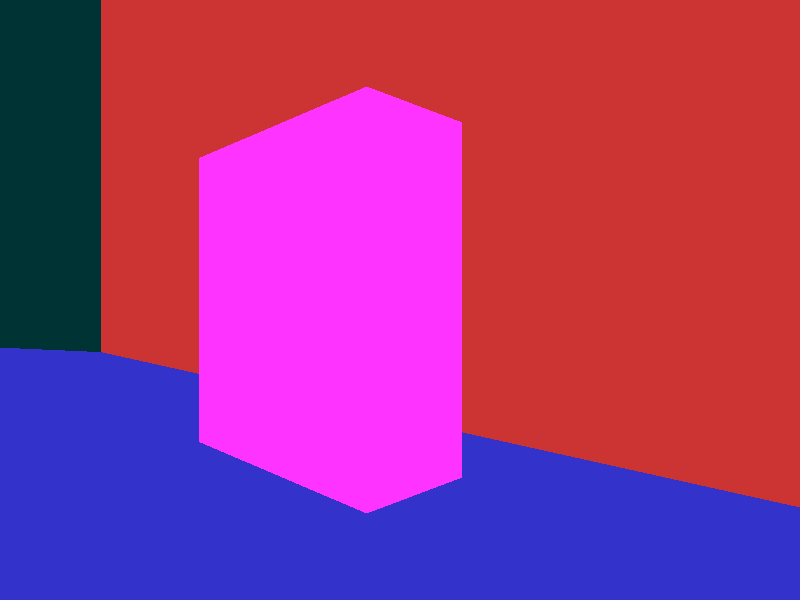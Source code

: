// csc 473 basic box
camera {
location  <0, 0, 14>
up        <0,  1,  0>
right     <1.5, 0,  0>
look_at   <0, 0, 0>}

light_source {<10, 10, 3> color rgb <1.0, 1.0, 1.0>}

// floor
plane {<0, 1, 0>, -5
  pigment {color rgb <0.2, 0.2, 0.8>}
  finish {ambient 0.4 diffuse 0.2 reflection 0.2}
}

// left wall
plane {<.707, 0, .707>, -8
  pigment {color rgb <0.8, 0.2, 0.2>}
  finish {ambient 0.4 diffuse 0.2 }
}

// back wall on the right
plane {<.34, 0, .94>, -30
  pigment {color rgb <0.0, 0.2, 0.2>}
  finish {ambient 0.4 diffuse 0.8 }
}

box { <-2, -5, -5>, <2, 5, 5>
  pigment { color rgb <1.0, 0.2, 1.0>}
  finish {ambient 0.2 diffuse 0.8}
  rotate <0, -45, 0>
  translate <3, 0, -5>
}
